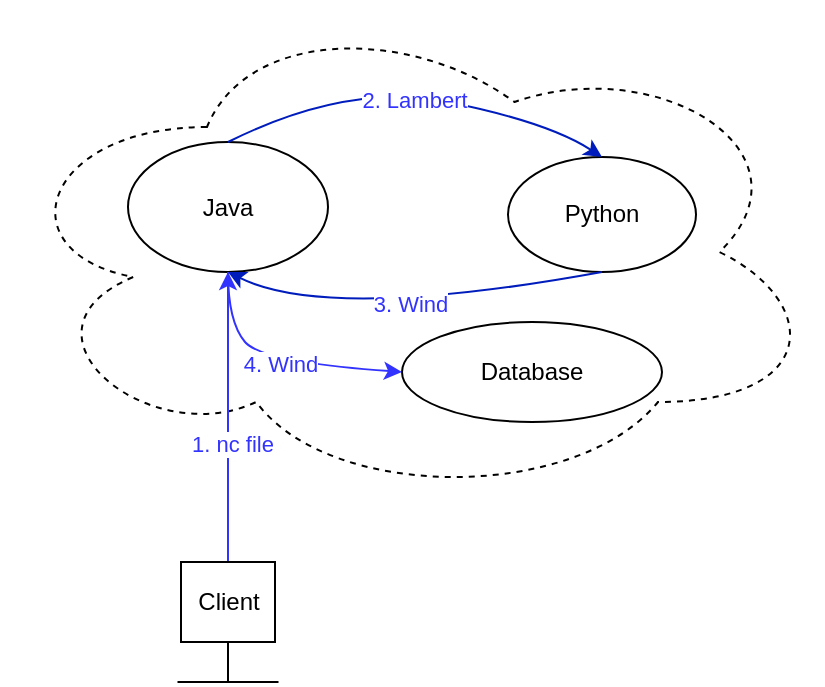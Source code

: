 <mxfile version="13.4.9" type="github">
  <diagram id="-0efD6s_99DI-qLthpQG" name="Page-1">
    <mxGraphModel dx="572" dy="565" grid="1" gridSize="10" guides="1" tooltips="1" connect="1" arrows="1" fold="1" page="1" pageScale="1" pageWidth="827" pageHeight="1169" math="0" shadow="0">
      <root>
        <mxCell id="0" />
        <mxCell id="1" parent="0" />
        <mxCell id="yYBcx5hwm8SKsB5ftdqj-2" value="" style="ellipse;shape=cloud;whiteSpace=wrap;html=1;dashed=1;" vertex="1" parent="1">
          <mxGeometry x="190" y="130" width="410" height="250" as="geometry" />
        </mxCell>
        <mxCell id="yYBcx5hwm8SKsB5ftdqj-3" value="Java" style="ellipse;whiteSpace=wrap;html=1;" vertex="1" parent="1">
          <mxGeometry x="253" y="200" width="100" height="65" as="geometry" />
        </mxCell>
        <mxCell id="yYBcx5hwm8SKsB5ftdqj-4" value="Python" style="ellipse;whiteSpace=wrap;html=1;" vertex="1" parent="1">
          <mxGeometry x="443" y="207.5" width="94" height="57.5" as="geometry" />
        </mxCell>
        <mxCell id="yYBcx5hwm8SKsB5ftdqj-5" value="" style="endArrow=classic;html=1;exitX=0.5;exitY=0;exitDx=0;exitDy=0;entryX=0.5;entryY=0;entryDx=0;entryDy=0;curved=1;fillColor=#0050ef;strokeColor=#001DBC;" edge="1" parent="1" source="yYBcx5hwm8SKsB5ftdqj-3" target="yYBcx5hwm8SKsB5ftdqj-4">
          <mxGeometry width="50" height="50" relative="1" as="geometry">
            <mxPoint x="373" y="400" as="sourcePoint" />
            <mxPoint x="423" y="350" as="targetPoint" />
            <Array as="points">
              <mxPoint x="363" y="170" />
              <mxPoint x="463" y="190" />
            </Array>
          </mxGeometry>
        </mxCell>
        <mxCell id="yYBcx5hwm8SKsB5ftdqj-7" value="&lt;font color=&quot;#3333ff&quot;&gt;2. Lambert&lt;/font&gt;" style="edgeLabel;html=1;align=center;verticalAlign=middle;resizable=0;points=[];" vertex="1" connectable="0" parent="yYBcx5hwm8SKsB5ftdqj-5">
          <mxGeometry x="-0.003" y="-2" relative="1" as="geometry">
            <mxPoint as="offset" />
          </mxGeometry>
        </mxCell>
        <mxCell id="yYBcx5hwm8SKsB5ftdqj-8" value="" style="curved=1;endArrow=classic;html=1;exitX=0.5;exitY=1;exitDx=0;exitDy=0;entryX=0.5;entryY=1;entryDx=0;entryDy=0;fillColor=#0050ef;strokeColor=#001DBC;" edge="1" parent="1" source="yYBcx5hwm8SKsB5ftdqj-4" target="yYBcx5hwm8SKsB5ftdqj-3">
          <mxGeometry width="50" height="50" relative="1" as="geometry">
            <mxPoint x="303.0" y="265" as="sourcePoint" />
            <mxPoint x="490" y="272.5" as="targetPoint" />
            <Array as="points">
              <mxPoint x="353" y="290" />
            </Array>
          </mxGeometry>
        </mxCell>
        <mxCell id="yYBcx5hwm8SKsB5ftdqj-9" value="&lt;font color=&quot;#3333ff&quot;&gt;3. Wind&lt;/font&gt;" style="edgeLabel;html=1;align=center;verticalAlign=middle;resizable=0;points=[];" vertex="1" connectable="0" parent="yYBcx5hwm8SKsB5ftdqj-8">
          <mxGeometry x="-0.003" y="-2" relative="1" as="geometry">
            <mxPoint as="offset" />
          </mxGeometry>
        </mxCell>
        <mxCell id="yYBcx5hwm8SKsB5ftdqj-10" value="Database" style="ellipse;whiteSpace=wrap;html=1;" vertex="1" parent="1">
          <mxGeometry x="390" y="290" width="130" height="50" as="geometry" />
        </mxCell>
        <mxCell id="yYBcx5hwm8SKsB5ftdqj-11" value="&lt;font color=&quot;#3333ff&quot;&gt;4. Wind&lt;/font&gt;" style="curved=1;endArrow=classic;html=1;entryX=0;entryY=0.5;entryDx=0;entryDy=0;exitX=0.5;exitY=1;exitDx=0;exitDy=0;strokeColor=#3333FF;" edge="1" parent="1" source="yYBcx5hwm8SKsB5ftdqj-3" target="yYBcx5hwm8SKsB5ftdqj-10">
          <mxGeometry width="50" height="50" relative="1" as="geometry">
            <mxPoint x="278" y="340" as="sourcePoint" />
            <mxPoint x="328" y="290" as="targetPoint" />
            <Array as="points">
              <mxPoint x="303" y="290" />
              <mxPoint x="320" y="310" />
            </Array>
          </mxGeometry>
        </mxCell>
        <mxCell id="yYBcx5hwm8SKsB5ftdqj-16" value="" style="edgeStyle=orthogonalEdgeStyle;rounded=0;orthogonalLoop=1;jettySize=auto;html=1;strokeColor=#3333FF;" edge="1" parent="1" source="yYBcx5hwm8SKsB5ftdqj-12" target="yYBcx5hwm8SKsB5ftdqj-3">
          <mxGeometry relative="1" as="geometry" />
        </mxCell>
        <mxCell id="yYBcx5hwm8SKsB5ftdqj-17" value="&lt;font color=&quot;#3333ff&quot;&gt;1. nc file&lt;/font&gt;" style="edgeLabel;html=1;align=center;verticalAlign=middle;resizable=0;points=[];" vertex="1" connectable="0" parent="yYBcx5hwm8SKsB5ftdqj-16">
          <mxGeometry x="-0.189" y="-2" relative="1" as="geometry">
            <mxPoint as="offset" />
          </mxGeometry>
        </mxCell>
        <mxCell id="yYBcx5hwm8SKsB5ftdqj-12" value="Client" style="rounded=0;whiteSpace=wrap;html=1;" vertex="1" parent="1">
          <mxGeometry x="279.5" y="410" width="47" height="40" as="geometry" />
        </mxCell>
        <mxCell id="yYBcx5hwm8SKsB5ftdqj-13" value="" style="endArrow=none;html=1;" edge="1" parent="1">
          <mxGeometry width="50" height="50" relative="1" as="geometry">
            <mxPoint x="277.75" y="470" as="sourcePoint" />
            <mxPoint x="328.25" y="470" as="targetPoint" />
            <Array as="points">
              <mxPoint x="300" y="470" />
            </Array>
          </mxGeometry>
        </mxCell>
        <mxCell id="yYBcx5hwm8SKsB5ftdqj-18" value="" style="endArrow=none;html=1;exitX=0.5;exitY=1;exitDx=0;exitDy=0;" edge="1" parent="1" source="yYBcx5hwm8SKsB5ftdqj-12">
          <mxGeometry width="50" height="50" relative="1" as="geometry">
            <mxPoint x="280" y="430" as="sourcePoint" />
            <mxPoint x="303" y="470" as="targetPoint" />
          </mxGeometry>
        </mxCell>
      </root>
    </mxGraphModel>
  </diagram>
</mxfile>
